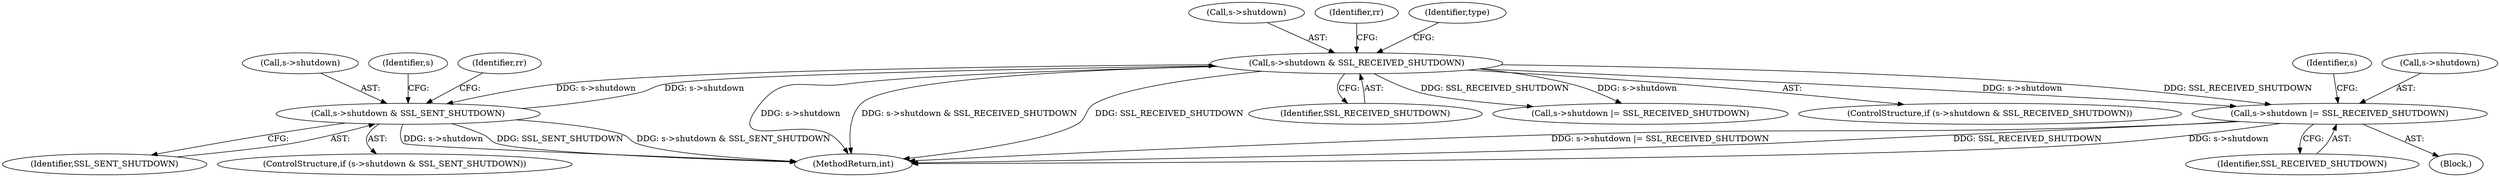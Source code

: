 digraph "0_openssl_e9bbefbf0f24c57645e7ad6a5a71ae649d18ac8e_0@pointer" {
"1001148" [label="(Call,s->shutdown |= SSL_RECEIVED_SHUTDOWN)"];
"1000387" [label="(Call,s->shutdown & SSL_RECEIVED_SHUTDOWN)"];
"1001175" [label="(Call,s->shutdown & SSL_SENT_SHUTDOWN)"];
"1001087" [label="(Call,s->shutdown |= SSL_RECEIVED_SHUTDOWN)"];
"1001176" [label="(Call,s->shutdown)"];
"1001179" [label="(Identifier,SSL_SENT_SHUTDOWN)"];
"1001152" [label="(Identifier,SSL_RECEIVED_SHUTDOWN)"];
"1001183" [label="(Identifier,s)"];
"1000387" [label="(Call,s->shutdown & SSL_RECEIVED_SHUTDOWN)"];
"1000388" [label="(Call,s->shutdown)"];
"1001174" [label="(ControlStructure,if (s->shutdown & SSL_SENT_SHUTDOWN))"];
"1001196" [label="(Identifier,rr)"];
"1001155" [label="(Identifier,s)"];
"1001148" [label="(Call,s->shutdown |= SSL_RECEIVED_SHUTDOWN)"];
"1001522" [label="(MethodReturn,int)"];
"1001149" [label="(Call,s->shutdown)"];
"1000395" [label="(Identifier,rr)"];
"1001175" [label="(Call,s->shutdown & SSL_SENT_SHUTDOWN)"];
"1000407" [label="(Identifier,type)"];
"1001119" [label="(Block,)"];
"1000391" [label="(Identifier,SSL_RECEIVED_SHUTDOWN)"];
"1000386" [label="(ControlStructure,if (s->shutdown & SSL_RECEIVED_SHUTDOWN))"];
"1001148" -> "1001119"  [label="AST: "];
"1001148" -> "1001152"  [label="CFG: "];
"1001149" -> "1001148"  [label="AST: "];
"1001152" -> "1001148"  [label="AST: "];
"1001155" -> "1001148"  [label="CFG: "];
"1001148" -> "1001522"  [label="DDG: s->shutdown |= SSL_RECEIVED_SHUTDOWN"];
"1001148" -> "1001522"  [label="DDG: SSL_RECEIVED_SHUTDOWN"];
"1001148" -> "1001522"  [label="DDG: s->shutdown"];
"1000387" -> "1001148"  [label="DDG: s->shutdown"];
"1000387" -> "1001148"  [label="DDG: SSL_RECEIVED_SHUTDOWN"];
"1000387" -> "1000386"  [label="AST: "];
"1000387" -> "1000391"  [label="CFG: "];
"1000388" -> "1000387"  [label="AST: "];
"1000391" -> "1000387"  [label="AST: "];
"1000395" -> "1000387"  [label="CFG: "];
"1000407" -> "1000387"  [label="CFG: "];
"1000387" -> "1001522"  [label="DDG: s->shutdown"];
"1000387" -> "1001522"  [label="DDG: s->shutdown & SSL_RECEIVED_SHUTDOWN"];
"1000387" -> "1001522"  [label="DDG: SSL_RECEIVED_SHUTDOWN"];
"1001175" -> "1000387"  [label="DDG: s->shutdown"];
"1000387" -> "1001087"  [label="DDG: s->shutdown"];
"1000387" -> "1001087"  [label="DDG: SSL_RECEIVED_SHUTDOWN"];
"1000387" -> "1001175"  [label="DDG: s->shutdown"];
"1001175" -> "1001174"  [label="AST: "];
"1001175" -> "1001179"  [label="CFG: "];
"1001176" -> "1001175"  [label="AST: "];
"1001179" -> "1001175"  [label="AST: "];
"1001183" -> "1001175"  [label="CFG: "];
"1001196" -> "1001175"  [label="CFG: "];
"1001175" -> "1001522"  [label="DDG: s->shutdown"];
"1001175" -> "1001522"  [label="DDG: SSL_SENT_SHUTDOWN"];
"1001175" -> "1001522"  [label="DDG: s->shutdown & SSL_SENT_SHUTDOWN"];
}
